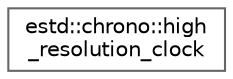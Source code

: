 digraph "Graphical Class Hierarchy"
{
 // LATEX_PDF_SIZE
  bgcolor="transparent";
  edge [fontname=Helvetica,fontsize=10,labelfontname=Helvetica,labelfontsize=10];
  node [fontname=Helvetica,fontsize=10,shape=box,height=0.2,width=0.4];
  rankdir="LR";
  Node0 [id="Node000000",label="estd::chrono::high\l_resolution_clock",height=0.2,width=0.4,color="grey40", fillcolor="white", style="filled",URL="$dd/d64/classestd_1_1chrono_1_1high__resolution__clock.html",tooltip=" "];
}
